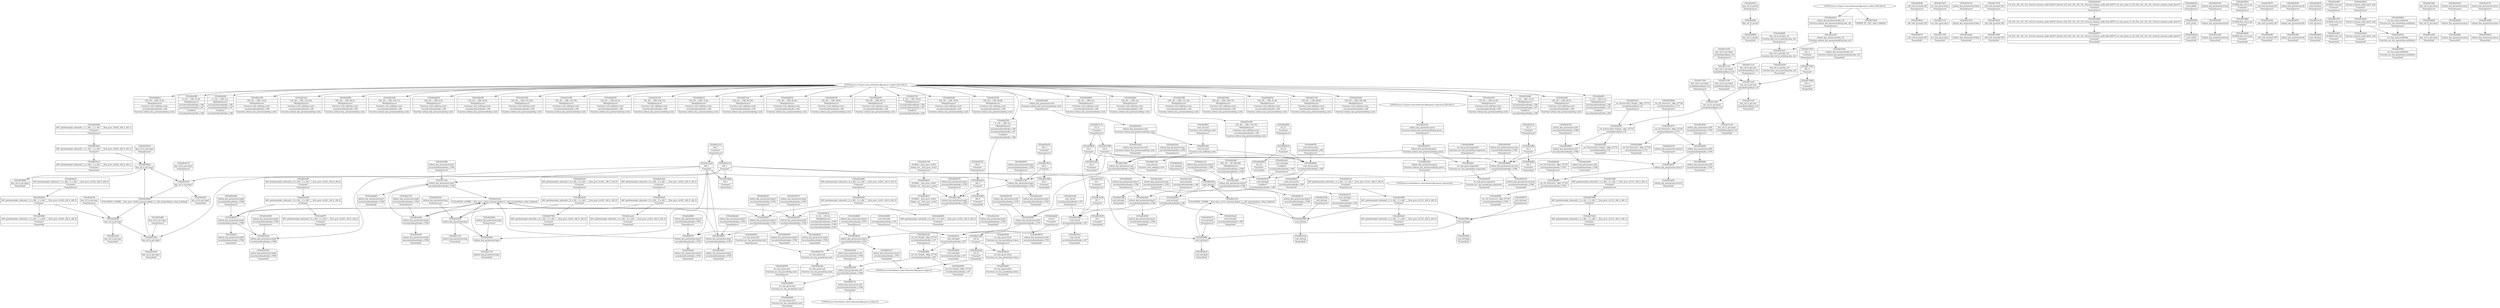 digraph {
	CE0x4b2f890 [shape=record,shape=Mrecord,label="{CE0x4b2f890|key_ref_to_ptr:bb|*SummSink*}"]
	CE0x4b54360 [shape=record,shape=Mrecord,label="{CE0x4b54360|i64*_getelementptr_inbounds_(_2_x_i64_,_2_x_i64_*___llvm_gcov_ctr422,_i64_0,_i64_1)|*Constant*|*SummSource*}"]
	CE0x4b292d0 [shape=record,shape=Mrecord,label="{CE0x4b292d0|i64*_getelementptr_inbounds_(_6_x_i64_,_6_x_i64_*___llvm_gcov_ctr421,_i64_0,_i64_3)|*Constant*}"]
	CE0x4b22ae0 [shape=record,shape=Mrecord,label="{CE0x4b22ae0|i32_0|*Constant*|*SummSink*}"]
	CE0x4b3fe70 [shape=record,shape=Mrecord,label="{CE0x4b3fe70|_call_void_mcount()_#3|*SummSink*}"]
	CE0x4b4d660 [shape=record,shape=Mrecord,label="{CE0x4b4d660|128:_i8*,_:_CRE_0,4_|*MultipleSource*|Function::cred_sid&Arg::cred::|security/selinux/hooks.c,196|Function::selinux_key_permission&Arg::cred::}"]
	CE0x4b39b80 [shape=record,shape=Mrecord,label="{CE0x4b39b80|_ret_i32_%retval.0,_!dbg_!27728|security/selinux/avc.c,775|*SummSource*}"]
	CE0x4b71450 [shape=record,shape=Mrecord,label="{CE0x4b71450|key_ref_to_ptr:tmp4|include/linux/key.h,116|*SummSource*}"]
	CE0x4b71c20 [shape=record,shape=Mrecord,label="{CE0x4b71c20|key_ref_to_ptr:and|include/linux/key.h,116}"]
	CE0x4b2d450 [shape=record,shape=Mrecord,label="{CE0x4b2d450|i64*_getelementptr_inbounds_(_6_x_i64_,_6_x_i64_*___llvm_gcov_ctr421,_i64_0,_i64_0)|*Constant*}"]
	CE0x4b25bb0 [shape=record,shape=Mrecord,label="{CE0x4b25bb0|i64_1|*Constant*|*SummSink*}"]
	CE0x4b27110 [shape=record,shape=Mrecord,label="{CE0x4b27110|avc_has_perm:entry}"]
	CE0x5efafe0 [shape=record,shape=Mrecord,label="{CE0x5efafe0|selinux_key_permission:tmp8|security/selinux/hooks.c,5786|*SummSink*}"]
	CE0x5829190 [shape=record,shape=Mrecord,label="{CE0x5829190|selinux_key_permission:security|security/selinux/hooks.c,5789|*SummSource*}"]
	CE0x4b534c0 [shape=record,shape=Mrecord,label="{CE0x4b534c0|i32_1|*Constant*|*SummSource*}"]
	CE0x4b5ffc0 [shape=record,shape=Mrecord,label="{CE0x4b5ffc0|cred_sid:cred|Function::cred_sid&Arg::cred::|*SummSource*}"]
	CE0x4b407a0 [shape=record,shape=Mrecord,label="{CE0x4b407a0|i64*_getelementptr_inbounds_(_2_x_i64_,_2_x_i64_*___llvm_gcov_ctr131,_i64_0,_i64_0)|*Constant*|*SummSource*}"]
	CE0x4b4eff0 [shape=record,shape=Mrecord,label="{CE0x4b4eff0|key_ref_to_ptr:bb}"]
	CE0x4b1b130 [shape=record,shape=Mrecord,label="{CE0x4b1b130|selinux_key_permission:if.then|*SummSource*}"]
	CE0x4b710d0 [shape=record,shape=Mrecord,label="{CE0x4b710d0|_call_void_mcount()_#3|*SummSink*}"]
	CE0x4b26760 [shape=record,shape=Mrecord,label="{CE0x4b26760|4:_i32,_:_CRE_4,8_|*MultipleSource*|security/selinux/hooks.c,196|security/selinux/hooks.c,197|*LoadInst*|security/selinux/hooks.c,196}"]
	"CONST[source:0(mediator),value:2(dynamic)][purpose:{object}]"
	CE0x4b2a0d0 [shape=record,shape=Mrecord,label="{CE0x4b2a0d0|selinux_key_permission:tmp10|security/selinux/hooks.c,5789}"]
	CE0x4b2b690 [shape=record,shape=Mrecord,label="{CE0x4b2b690|avc_has_perm:ssid|Function::avc_has_perm&Arg::ssid::|*SummSink*}"]
	CE0x4b26d60 [shape=record,shape=Mrecord,label="{CE0x4b26d60|selinux_key_permission:call3|security/selinux/hooks.c,5791|*SummSink*}"]
	CE0x4b25dc0 [shape=record,shape=Mrecord,label="{CE0x4b25dc0|selinux_key_permission:key_ref|Function::selinux_key_permission&Arg::key_ref::|*SummSource*}"]
	CE0x4b23bc0 [shape=record,shape=Mrecord,label="{CE0x4b23bc0|_ret_%struct.key*_%tmp5,_!dbg_!27715|include/linux/key.h,116|*SummSource*}"]
	CE0x4b33f20 [shape=record,shape=Mrecord,label="{CE0x4b33f20|_ret_%struct.key*_%tmp5,_!dbg_!27715|include/linux/key.h,116|*SummSink*}"]
	CE0x4b59340 [shape=record,shape=Mrecord,label="{CE0x4b59340|selinux_key_permission:tmp9|security/selinux/hooks.c,5786|*SummSink*}"]
	CE0x4b4dbb0 [shape=record,shape=Mrecord,label="{CE0x4b4dbb0|128:_i8*,_:_CRE_4,8_|*MultipleSource*|Function::cred_sid&Arg::cred::|security/selinux/hooks.c,196|Function::selinux_key_permission&Arg::cred::}"]
	CE0x4b2dbe0 [shape=record,shape=Mrecord,label="{CE0x4b2dbe0|selinux_key_permission:tmp4|security/selinux/hooks.c,5783|*SummSink*}"]
	CE0x4b39080 [shape=record,shape=Mrecord,label="{CE0x4b39080|avc_has_perm:requested|Function::avc_has_perm&Arg::requested::|*SummSource*}"]
	"CONST[source:0(mediator),value:0(static)][purpose:{operation}]"
	CE0x4b2e3b0 [shape=record,shape=Mrecord,label="{CE0x4b2e3b0|selinux_key_permission:tmp3|security/selinux/hooks.c,5783}"]
	CE0x4b26dd0 [shape=record,shape=Mrecord,label="{CE0x4b26dd0|i32_(i32,_i32,_i16,_i32,_%struct.common_audit_data*)*_bitcast_(i32_(i32,_i32,_i16,_i32,_%struct.common_audit_data.495*)*_avc_has_perm_to_i32_(i32,_i32,_i16,_i32,_%struct.common_audit_data*)*)|*Constant*}"]
	CE0x4b2fc60 [shape=record,shape=Mrecord,label="{CE0x4b2fc60|_ret_%struct.key*_%tmp5,_!dbg_!27715|include/linux/key.h,116}"]
	CE0x4b39dd0 [shape=record,shape=Mrecord,label="{CE0x4b39dd0|i64*_getelementptr_inbounds_(_6_x_i64_,_6_x_i64_*___llvm_gcov_ctr421,_i64_0,_i64_5)|*Constant*}"]
	CE0x4b20d10 [shape=record,shape=Mrecord,label="{CE0x4b20d10|GLOBAL:__llvm_gcov_ctr421|Global_var:__llvm_gcov_ctr421}"]
	CE0x4b54510 [shape=record,shape=Mrecord,label="{CE0x4b54510|i64*_getelementptr_inbounds_(_2_x_i64_,_2_x_i64_*___llvm_gcov_ctr422,_i64_0,_i64_1)|*Constant*|*SummSink*}"]
	CE0x4b2f920 [shape=record,shape=Mrecord,label="{CE0x4b2f920|i64*_getelementptr_inbounds_(_2_x_i64_,_2_x_i64_*___llvm_gcov_ctr422,_i64_0,_i64_0)|*Constant*}"]
	CE0x4b3a420 [shape=record,shape=Mrecord,label="{CE0x4b3a420|selinux_key_permission:retval.0|*SummSink*}"]
	CE0x4b4d2a0 [shape=record,shape=Mrecord,label="{CE0x4b4d2a0|cred_sid:bb|*SummSink*}"]
	CE0x4b24eb0 [shape=record,shape=Mrecord,label="{CE0x4b24eb0|i64*_getelementptr_inbounds_(_2_x_i64_,_2_x_i64_*___llvm_gcov_ctr131,_i64_0,_i64_0)|*Constant*|*SummSink*}"]
	CE0x4b21a60 [shape=record,shape=Mrecord,label="{CE0x4b21a60|selinux_key_permission:if.end|*SummSink*}"]
	CE0x4b519f0 [shape=record,shape=Mrecord,label="{CE0x4b519f0|128:_i8*,_:_CRE_112,120_|*MultipleSource*|Function::cred_sid&Arg::cred::|security/selinux/hooks.c,196|Function::selinux_key_permission&Arg::cred::}"]
	"CONST[source:0(mediator),value:2(dynamic)][purpose:{subject}]"
	CE0x4b526a0 [shape=record,shape=Mrecord,label="{CE0x4b526a0|128:_i8*,_:_CRE_168,176_|*MultipleSource*|Function::cred_sid&Arg::cred::|security/selinux/hooks.c,196|Function::selinux_key_permission&Arg::cred::}"]
	CE0x4b3a010 [shape=record,shape=Mrecord,label="{CE0x4b3a010|selinux_key_permission:retval.0}"]
	CE0x4b4f860 [shape=record,shape=Mrecord,label="{CE0x4b4f860|selinux_key_permission:tmp14|security/selinux/hooks.c,5792|*SummSource*}"]
	CE0x4b4fa20 [shape=record,shape=Mrecord,label="{CE0x4b4fa20|selinux_key_permission:tmp14|security/selinux/hooks.c,5792|*SummSink*}"]
	CE0x4b23810 [shape=record,shape=Mrecord,label="{CE0x4b23810|GLOBAL:key_ref_to_ptr|*Constant*|*SummSource*}"]
	CE0x4b1fd70 [shape=record,shape=Mrecord,label="{CE0x4b1fd70|_call_void_mcount()_#3|*SummSource*}"]
	CE0x4b53ae0 [shape=record,shape=Mrecord,label="{CE0x4b53ae0|cred_sid:tmp5|security/selinux/hooks.c,196|*SummSink*}"]
	CE0x4417fe0 [shape=record,shape=Mrecord,label="{CE0x4417fe0|selinux_key_permission:tmp7|security/selinux/hooks.c,5784}"]
	CE0x5efb050 [shape=record,shape=Mrecord,label="{CE0x5efb050|selinux_key_permission:tmp8|security/selinux/hooks.c,5786}"]
	CE0x4b25190 [shape=record,shape=Mrecord,label="{CE0x4b25190|cred_sid:tmp|*SummSource*}"]
	CE0x4b39770 [shape=record,shape=Mrecord,label="{CE0x4b39770|_ret_i32_%retval.0,_!dbg_!27728|security/selinux/avc.c,775}"]
	CE0x4b46050 [shape=record,shape=Mrecord,label="{CE0x4b46050|128:_i8*,_:_CRE_32,36_|*MultipleSource*|Function::cred_sid&Arg::cred::|security/selinux/hooks.c,196|Function::selinux_key_permission&Arg::cred::}"]
	CE0x4b55f30 [shape=record,shape=Mrecord,label="{CE0x4b55f30|selinux_key_permission:call3|security/selinux/hooks.c,5791|*SummSource*}"]
	CE0x4b21130 [shape=record,shape=Mrecord,label="{CE0x4b21130|i32_0|*Constant*|*SummSource*}"]
	CE0x44180f0 [shape=record,shape=Mrecord,label="{CE0x44180f0|selinux_key_permission:tmp7|security/selinux/hooks.c,5784|*SummSource*}"]
	CE0x4b503f0 [shape=record,shape=Mrecord,label="{CE0x4b503f0|cred_sid:bb}"]
	CE0x4b391f0 [shape=record,shape=Mrecord,label="{CE0x4b391f0|avc_has_perm:requested|Function::avc_has_perm&Arg::requested::|*SummSink*}"]
	CE0x4b36bf0 [shape=record,shape=Mrecord,label="{CE0x4b36bf0|selinux_key_permission:tmp12|security/selinux/hooks.c,5791|*SummSource*}"]
	CE0x4b724e0 [shape=record,shape=Mrecord,label="{CE0x4b724e0|VOIDTB_TE:_CE2:_elem_0:default:}"]
	CE0x4b217a0 [shape=record,shape=Mrecord,label="{CE0x4b217a0|selinux_key_permission:tmp1|*SummSink*}"]
	CE0x4b20240 [shape=record,shape=Mrecord,label="{CE0x4b20240|selinux_key_permission:bb|*SummSource*}"]
	CE0x4b27ed0 [shape=record,shape=Mrecord,label="{CE0x4b27ed0|i16_43|*Constant*}"]
	CE0x4b531d0 [shape=record,shape=Mrecord,label="{CE0x4b531d0|cred_sid:sid|security/selinux/hooks.c,197|*SummSource*}"]
	CE0x4b24b90 [shape=record,shape=Mrecord,label="{CE0x4b24b90|COLLAPSED:_GCMRE___llvm_gcov_ctr422_internal_global_2_x_i64_zeroinitializer:_elem_0:default:}"]
	CE0x4b22140 [shape=record,shape=Mrecord,label="{CE0x4b22140|selinux_key_permission:if.end|*SummSource*}"]
	CE0x4b33970 [shape=record,shape=Mrecord,label="{CE0x4b33970|selinux_key_permission:tmp4|security/selinux/hooks.c,5783|*SummSource*}"]
	CE0x4b38c90 [shape=record,shape=Mrecord,label="{CE0x4b38c90|avc_has_perm:tclass|Function::avc_has_perm&Arg::tclass::|*SummSource*}"]
	CE0x4b471d0 [shape=record,shape=Mrecord,label="{CE0x4b471d0|128:_i8*,_:_CRE_88,89_|*MultipleSource*|Function::cred_sid&Arg::cred::|security/selinux/hooks.c,196|Function::selinux_key_permission&Arg::cred::}"]
	CE0x4b53d90 [shape=record,shape=Mrecord,label="{CE0x4b53d90|key_ref_to_ptr:tmp1|*SummSource*}"]
	CE0x4b2fdd0 [shape=record,shape=Mrecord,label="{CE0x4b2fdd0|key_ref_to_ptr:key_ref|Function::key_ref_to_ptr&Arg::key_ref::|*SummSource*}"]
	CE0x4b5dbe0 [shape=record,shape=Mrecord,label="{CE0x4b5dbe0|cred_sid:entry|*SummSink*}"]
	CE0x4b5a570 [shape=record,shape=Mrecord,label="{CE0x4b5a570|GLOBAL:cred_sid|*Constant*}"]
	CE0x4b22c40 [shape=record,shape=Mrecord,label="{CE0x4b22c40|COLLAPSED:_GCMRE___llvm_gcov_ctr421_internal_global_6_x_i64_zeroinitializer:_elem_0:default:}"]
	CE0x4b22e50 [shape=record,shape=Mrecord,label="{CE0x4b22e50|i64_2|*Constant*|*SummSource*}"]
	CE0x4b39bf0 [shape=record,shape=Mrecord,label="{CE0x4b39bf0|_ret_i32_%retval.0,_!dbg_!27728|security/selinux/avc.c,775|*SummSink*}"]
	CE0x4b3f600 [shape=record,shape=Mrecord,label="{CE0x4b3f600|cred_sid:tmp2}"]
	CE0x4b524d0 [shape=record,shape=Mrecord,label="{CE0x4b524d0|128:_i8*,_:_CRE_160,168_|*MultipleSource*|Function::cred_sid&Arg::cred::|security/selinux/hooks.c,196|Function::selinux_key_permission&Arg::cred::}"]
	CE0x4b22350 [shape=record,shape=Mrecord,label="{CE0x4b22350|_call_void_mcount()_#3}"]
	CE0x4b52a40 [shape=record,shape=Mrecord,label="{CE0x4b52a40|cred_sid:tmp4|*LoadInst*|security/selinux/hooks.c,196|*SummSource*}"]
	CE0x4b22da0 [shape=record,shape=Mrecord,label="{CE0x4b22da0|selinux_key_permission:perm|Function::selinux_key_permission&Arg::perm::|*SummSink*}"]
	CE0x4b54c90 [shape=record,shape=Mrecord,label="{CE0x4b54c90|key_ref_to_ptr:tmp3}"]
	CE0x4b4d140 [shape=record,shape=Mrecord,label="{CE0x4b4d140|cred_sid:bb|*SummSource*}"]
	CE0x4b23ac0 [shape=record,shape=Mrecord,label="{CE0x4b23ac0|key_ref_to_ptr:key_ref|Function::key_ref_to_ptr&Arg::key_ref::}"]
	CE0x4b3dfb0 [shape=record,shape=Mrecord,label="{CE0x4b3dfb0|i64*_getelementptr_inbounds_(_2_x_i64_,_2_x_i64_*___llvm_gcov_ctr422,_i64_0,_i64_0)|*Constant*|*SummSink*}"]
	"CONST[source:1(input),value:2(dynamic)][purpose:{object}][SrcIdx:0]"
	CE0x4b395f0 [shape=record,shape=Mrecord,label="{CE0x4b395f0|avc_has_perm:auditdata|Function::avc_has_perm&Arg::auditdata::|*SummSink*}"]
	CE0x4b540a0 [shape=record,shape=Mrecord,label="{CE0x4b540a0|i64*_getelementptr_inbounds_(_2_x_i64_,_2_x_i64_*___llvm_gcov_ctr422,_i64_0,_i64_1)|*Constant*}"]
	CE0x4b2a1a0 [shape=record,shape=Mrecord,label="{CE0x4b2a1a0|selinux_key_permission:tmp10|security/selinux/hooks.c,5789|*SummSource*}"]
	CE0x4b2cfd0 [shape=record,shape=Mrecord,label="{CE0x4b2cfd0|200:_i8*,_:_CR_200,208_|*MultipleSource*|security/selinux/hooks.c,5788|security/selinux/hooks.c,5789}"]
	CE0x4b4d5f0 [shape=record,shape=Mrecord,label="{CE0x4b4d5f0|i32_22|*Constant*|*SummSource*}"]
	CE0x4b36870 [shape=record,shape=Mrecord,label="{CE0x4b36870|selinux_key_permission:sid2|security/selinux/hooks.c,5791|*SummSink*}"]
	CE0x4b21250 [shape=record,shape=Mrecord,label="{CE0x4b21250|selinux_key_permission:if.then}"]
	CE0x4b2cc60 [shape=record,shape=Mrecord,label="{CE0x4b2cc60|selinux_key_permission:key_ref|Function::selinux_key_permission&Arg::key_ref::}"]
	CE0x4b4f7f0 [shape=record,shape=Mrecord,label="{CE0x4b4f7f0|selinux_key_permission:tmp14|security/selinux/hooks.c,5792}"]
	CE0x4b2cab0 [shape=record,shape=Mrecord,label="{CE0x4b2cab0|key_ref_to_ptr:entry|*SummSource*}"]
	CE0x4b4ff30 [shape=record,shape=Mrecord,label="{CE0x4b4ff30|_ret_i32_%retval.0,_!dbg_!27729|security/selinux/hooks.c,5792|*SummSink*}"]
	CE0x4b203a0 [shape=record,shape=Mrecord,label="{CE0x4b203a0|selinux_key_permission:cmp|security/selinux/hooks.c,5783|*SummSource*}"]
	CE0x4b3bbf0 [shape=record,shape=Mrecord,label="{CE0x4b3bbf0|selinux_key_permission:entry}"]
	CE0x4b2f460 [shape=record,shape=Mrecord,label="{CE0x4b2f460|cred_sid:tmp6|security/selinux/hooks.c,197|*SummSource*}"]
	CE0x4b36d90 [shape=record,shape=Mrecord,label="{CE0x4b36d90|selinux_key_permission:call3|security/selinux/hooks.c,5791}"]
	CE0x4b3de10 [shape=record,shape=Mrecord,label="{CE0x4b3de10|i64*_getelementptr_inbounds_(_2_x_i64_,_2_x_i64_*___llvm_gcov_ctr422,_i64_0,_i64_0)|*Constant*|*SummSource*}"]
	CE0x4b711e0 [shape=record,shape=Mrecord,label="{CE0x4b711e0|key_ref_to_ptr:tmp4|include/linux/key.h,116}"]
	CE0x4b4ed30 [shape=record,shape=Mrecord,label="{CE0x4b4ed30|cred_sid:tmp1}"]
	CE0x4b4e4f0 [shape=record,shape=Mrecord,label="{CE0x4b4e4f0|128:_i8*,_:_CRE_24,28_|*MultipleSource*|Function::cred_sid&Arg::cred::|security/selinux/hooks.c,196|Function::selinux_key_permission&Arg::cred::}"]
	CE0x4b57090 [shape=record,shape=Mrecord,label="{CE0x4b57090|i64*_getelementptr_inbounds_(_6_x_i64_,_6_x_i64_*___llvm_gcov_ctr421,_i64_0,_i64_0)|*Constant*|*SummSink*}"]
	CE0x4b3d480 [shape=record,shape=Mrecord,label="{CE0x4b3d480|4:_i32,_:_CRE_12,16_|*MultipleSource*|security/selinux/hooks.c,196|security/selinux/hooks.c,197|*LoadInst*|security/selinux/hooks.c,196}"]
	CE0x4b2b750 [shape=record,shape=Mrecord,label="{CE0x4b2b750|avc_has_perm:tsid|Function::avc_has_perm&Arg::tsid::}"]
	CE0x4b51d90 [shape=record,shape=Mrecord,label="{CE0x4b51d90|128:_i8*,_:_CRE_128,136_|*MultipleSource*|Function::cred_sid&Arg::cred::|security/selinux/hooks.c,196|Function::selinux_key_permission&Arg::cred::}"]
	CE0x4b45ef0 [shape=record,shape=Mrecord,label="{CE0x4b45ef0|128:_i8*,_:_CRE_28,32_|*MultipleSource*|Function::cred_sid&Arg::cred::|security/selinux/hooks.c,196|Function::selinux_key_permission&Arg::cred::}"]
	CE0x4b2bcb0 [shape=record,shape=Mrecord,label="{CE0x4b2bcb0|i16_43|*Constant*|*SummSink*}"]
	CE0x4b21080 [shape=record,shape=Mrecord,label="{CE0x4b21080|i32_0|*Constant*}"]
	CE0x4b26b60 [shape=record,shape=Mrecord,label="{CE0x4b26b60|selinux_key_permission:tmp5|security/selinux/hooks.c,5783}"]
	CE0x4b1fed0 [shape=record,shape=Mrecord,label="{CE0x4b1fed0|selinux_key_permission:cmp|security/selinux/hooks.c,5783|*SummSink*}"]
	CE0x4b4fe00 [shape=record,shape=Mrecord,label="{CE0x4b4fe00|_ret_i32_%retval.0,_!dbg_!27729|security/selinux/hooks.c,5792|*SummSource*}"]
	CE0x4b3fae0 [shape=record,shape=Mrecord,label="{CE0x4b3fae0|cred_sid:tmp3|*SummSink*}"]
	CE0x4b33850 [shape=record,shape=Mrecord,label="{CE0x4b33850|selinux_key_permission:tmp9|security/selinux/hooks.c,5786|*SummSource*}"]
	CE0x4b3f8f0 [shape=record,shape=Mrecord,label="{CE0x4b3f8f0|cred_sid:tmp3}"]
	CE0x4b4ef00 [shape=record,shape=Mrecord,label="{CE0x4b4ef00|4:_i32,_:_CRE_8,12_|*MultipleSource*|security/selinux/hooks.c,196|security/selinux/hooks.c,197|*LoadInst*|security/selinux/hooks.c,196}"]
	CE0x5828fb0 [shape=record,shape=Mrecord,label="{CE0x5828fb0|i32_5|*Constant*|*SummSink*}"]
	CE0x4b468c0 [shape=record,shape=Mrecord,label="{CE0x4b468c0|128:_i8*,_:_CRE_52,56_|*MultipleSource*|Function::cred_sid&Arg::cred::|security/selinux/hooks.c,196|Function::selinux_key_permission&Arg::cred::}"]
	CE0x4b29870 [shape=record,shape=Mrecord,label="{CE0x4b29870|selinux_key_permission:tmp2|security/selinux/hooks.c,5783|*SummSource*}"]
	CE0x4b27530 [shape=record,shape=Mrecord,label="{CE0x4b27530|avc_has_perm:entry|*SummSink*}"]
	CE0x4b3c810 [shape=record,shape=Mrecord,label="{CE0x4b3c810|selinux_key_permission:tmp5|security/selinux/hooks.c,5783|*SummSink*}"]
	CE0x4b2ef80 [shape=record,shape=Mrecord,label="{CE0x4b2ef80|4:_i32,_:_CRE_16,20_|*MultipleSource*|security/selinux/hooks.c,196|security/selinux/hooks.c,197|*LoadInst*|security/selinux/hooks.c,196}"]
	CE0x4b25a50 [shape=record,shape=Mrecord,label="{CE0x4b25a50|selinux_key_permission:entry|*SummSource*}"]
	CE0x4b557a0 [shape=record,shape=Mrecord,label="{CE0x4b557a0|cred_sid:tmp|*SummSink*}"]
	CE0x4b256e0 [shape=record,shape=Mrecord,label="{CE0x4b256e0|selinux_key_permission:cred|Function::selinux_key_permission&Arg::cred::}"]
	CE0x4b5c990 [shape=record,shape=Mrecord,label="{CE0x4b5c990|GLOBAL:cred_sid|*Constant*|*SummSource*}"]
	CE0x4b266f0 [shape=record,shape=Mrecord,label="{CE0x4b266f0|4:_i32,_:_CRE_0,4_|*MultipleSource*|security/selinux/hooks.c,196|security/selinux/hooks.c,197|*LoadInst*|security/selinux/hooks.c,196}"]
	CE0x4b61160 [shape=record,shape=Mrecord,label="{CE0x4b61160|cred_sid:cred|Function::cred_sid&Arg::cred::|*SummSink*}"]
	CE0x4b38c20 [shape=record,shape=Mrecord,label="{CE0x4b38c20|avc_has_perm:tclass|Function::avc_has_perm&Arg::tclass::}"]
	CE0x4b54e70 [shape=record,shape=Mrecord,label="{CE0x4b54e70|key_ref_to_ptr:tmp3|*SummSource*}"]
	CE0x4b274c0 [shape=record,shape=Mrecord,label="{CE0x4b274c0|avc_has_perm:entry|*SummSource*}"]
	CE0x4b22b90 [shape=record,shape=Mrecord,label="{CE0x4b22b90|selinux_key_permission:tmp1|*SummSource*}"]
	CE0x4b71a20 [shape=record,shape=Mrecord,label="{CE0x4b71a20|key_ref_to_ptr:and|include/linux/key.h,116|*SummSink*}"]
	CE0x4b33ff0 [shape=record,shape=Mrecord,label="{CE0x4b33ff0|i32_5|*Constant*}"]
	CE0x4b3fa70 [shape=record,shape=Mrecord,label="{CE0x4b3fa70|cred_sid:tmp3|*SummSource*}"]
	CE0x4b2ba80 [shape=record,shape=Mrecord,label="{CE0x4b2ba80|avc_has_perm:tsid|Function::avc_has_perm&Arg::tsid::|*SummSink*}"]
	CE0x4b71fb0 [shape=record,shape=Mrecord,label="{CE0x4b71fb0|key_ref_to_ptr:tmp5|include/linux/key.h,116|*SummSource*}"]
	CE0x4b55cc0 [shape=record,shape=Mrecord,label="{CE0x4b55cc0|selinux_key_permission:tmp12|security/selinux/hooks.c,5791|*SummSink*}"]
	CE0x4b1ea20 [shape=record,shape=Mrecord,label="{CE0x4b1ea20|i64_1|*Constant*}"]
	CE0x4b5ed40 [shape=record,shape=Mrecord,label="{CE0x4b5ed40|selinux_key_permission:cred|Function::selinux_key_permission&Arg::cred::|*SummSource*}"]
	CE0x4b394a0 [shape=record,shape=Mrecord,label="{CE0x4b394a0|%struct.common_audit_data*_null|*Constant*|*SummSink*}"]
	CE0x4b26e40 [shape=record,shape=Mrecord,label="{CE0x4b26e40|i32_(i32,_i32,_i16,_i32,_%struct.common_audit_data*)*_bitcast_(i32_(i32,_i32,_i16,_i32,_%struct.common_audit_data.495*)*_avc_has_perm_to_i32_(i32,_i32,_i16,_i32,_%struct.common_audit_data*)*)|*Constant*|*SummSource*}"]
	CE0x4b71810 [shape=record,shape=Mrecord,label="{CE0x4b71810|i64_-2|*Constant*|*SummSource*}"]
	CE0x4b231c0 [shape=record,shape=Mrecord,label="{CE0x4b231c0|i64_1|*Constant*|*SummSource*}"]
	CE0x4b4e190 [shape=record,shape=Mrecord,label="{CE0x4b4e190|128:_i8*,_:_CRE_16,20_|*MultipleSource*|Function::cred_sid&Arg::cred::|security/selinux/hooks.c,196|Function::selinux_key_permission&Arg::cred::}"]
	CE0x4b5a5e0 [shape=record,shape=Mrecord,label="{CE0x4b5a5e0|selinux_key_permission:call|security/selinux/hooks.c,5786|*SummSource*}"]
	CE0x4b38b20 [shape=record,shape=Mrecord,label="{CE0x4b38b20|%struct.common_audit_data*_null|*Constant*}"]
	CE0x4b1fc70 [shape=record,shape=Mrecord,label="{CE0x4b1fc70|selinux_key_permission:return|*SummSource*}"]
	CE0x4b2f720 [shape=record,shape=Mrecord,label="{CE0x4b2f720|key_ref_to_ptr:bb|*SummSource*}"]
	CE0x4b20870 [shape=record,shape=Mrecord,label="{CE0x4b20870|selinux_key_permission:bb}"]
	CE0x4b3a690 [shape=record,shape=Mrecord,label="{CE0x4b3a690|i64*_getelementptr_inbounds_(_6_x_i64_,_6_x_i64_*___llvm_gcov_ctr421,_i64_0,_i64_5)|*Constant*|*SummSource*}"]
	CE0x5829080 [shape=record,shape=Mrecord,label="{CE0x5829080|selinux_key_permission:security|security/selinux/hooks.c,5789}"]
	CE0x4b714f0 [shape=record,shape=Mrecord,label="{CE0x4b714f0|key_ref_to_ptr:tmp4|include/linux/key.h,116|*SummSink*}"]
	CE0x4b4f320 [shape=record,shape=Mrecord,label="{CE0x4b4f320|selinux_key_permission:tmp13|security/selinux/hooks.c,5792|*SummSource*}"]
	CE0x4b2a750 [shape=record,shape=Mrecord,label="{CE0x4b2a750|selinux_key_permission:tmp6|security/selinux/hooks.c,5784|*SummSource*}"]
	CE0x4b1b520 [shape=record,shape=Mrecord,label="{CE0x4b1b520|selinux_key_permission:tmp}"]
	CE0x4b2b430 [shape=record,shape=Mrecord,label="{CE0x4b2b430|i64*_getelementptr_inbounds_(_6_x_i64_,_6_x_i64_*___llvm_gcov_ctr421,_i64_0,_i64_0)|*Constant*|*SummSource*}"]
	CE0x4b52c10 [shape=record,shape=Mrecord,label="{CE0x4b52c10|cred_sid:tmp4|*LoadInst*|security/selinux/hooks.c,196|*SummSink*}"]
	CE0x4b2b370 [shape=record,shape=Mrecord,label="{CE0x4b2b370|selinux_key_permission:tmp3|security/selinux/hooks.c,5783|*SummSource*}"]
	CE0x4b29720 [shape=record,shape=Mrecord,label="{CE0x4b29720|selinux_key_permission:call1|security/selinux/hooks.c,5788|*SummSource*}"]
	"CONST[source:1(input),value:2(dynamic)][purpose:{operation}][SrcIdx:1]"
	CE0x4b3aef0 [shape=record,shape=Mrecord,label="{CE0x4b3aef0|selinux_key_permission:tmp6|security/selinux/hooks.c,5784|*SummSink*}"]
	CE0x4b1b080 [shape=record,shape=Mrecord,label="{CE0x4b1b080|selinux_key_permission:return}"]
	CE0x4b51bc0 [shape=record,shape=Mrecord,label="{CE0x4b51bc0|128:_i8*,_:_CRE_120,128_|*MultipleSource*|Function::cred_sid&Arg::cred::|security/selinux/hooks.c,196|Function::selinux_key_permission&Arg::cred::}"]
	CE0x4b54910 [shape=record,shape=Mrecord,label="{CE0x4b54910|key_ref_to_ptr:tmp2|*SummSource*}"]
	CE0x4b360b0 [shape=record,shape=Mrecord,label="{CE0x4b360b0|avc_has_perm:ssid|Function::avc_has_perm&Arg::ssid::}"]
	CE0x4b296b0 [shape=record,shape=Mrecord,label="{CE0x4b296b0|selinux_key_permission:call1|security/selinux/hooks.c,5788}"]
	CE0x4b5ca70 [shape=record,shape=Mrecord,label="{CE0x4b5ca70|cred_sid:entry}"]
	CE0x4b4f390 [shape=record,shape=Mrecord,label="{CE0x4b4f390|selinux_key_permission:tmp13|security/selinux/hooks.c,5792|*SummSink*}"]
	CE0x4b2e610 [shape=record,shape=Mrecord,label="{CE0x4b2e610|i64_0|*Constant*}"]
	CE0x4b3f120 [shape=record,shape=Mrecord,label="{CE0x4b3f120|i32_5|*Constant*|*SummSource*}"]
	CE0x4b22820 [shape=record,shape=Mrecord,label="{CE0x4b22820|selinux_key_permission:if.end}"]
	CE0x4b4d050 [shape=record,shape=Mrecord,label="{CE0x4b4d050|i64*_getelementptr_inbounds_(_6_x_i64_,_6_x_i64_*___llvm_gcov_ctr421,_i64_0,_i64_5)|*Constant*|*SummSink*}"]
	CE0x4b1e120 [shape=record,shape=Mrecord,label="{CE0x4b1e120|selinux_key_permission:tmp|*SummSink*}"]
	CE0x4b25790 [shape=record,shape=Mrecord,label="{CE0x4b25790|selinux_key_permission:tmp2|security/selinux/hooks.c,5783}"]
	CE0x4b1b320 [shape=record,shape=Mrecord,label="{CE0x4b1b320|selinux_key_permission:tmp3|security/selinux/hooks.c,5783|*SummSink*}"]
	CE0x4b25e90 [shape=record,shape=Mrecord,label="{CE0x4b25e90|selinux_key_permission:key_ref|Function::selinux_key_permission&Arg::key_ref::|*SummSink*}"]
	CE0x4b5a500 [shape=record,shape=Mrecord,label="{CE0x4b5a500|selinux_key_permission:call|security/selinux/hooks.c,5786}"]
	CE0x4b4de60 [shape=record,shape=Mrecord,label="{CE0x4b4de60|cred_sid:tmp5|security/selinux/hooks.c,196}"]
	CE0x4b466f0 [shape=record,shape=Mrecord,label="{CE0x4b466f0|128:_i8*,_:_CRE_48,52_|*MultipleSource*|Function::cred_sid&Arg::cred::|security/selinux/hooks.c,196|Function::selinux_key_permission&Arg::cred::}"]
	CE0x4b4d480 [shape=record,shape=Mrecord,label="{CE0x4b4d480|i32_22|*Constant*|*SummSink*}"]
	CE0x4b4fd90 [shape=record,shape=Mrecord,label="{CE0x4b4fd90|_ret_i32_%retval.0,_!dbg_!27729|security/selinux/hooks.c,5792}"]
	CE0x4b202f0 [shape=record,shape=Mrecord,label="{CE0x4b202f0|_call_void_mcount()_#3|*SummSink*}"]
	CE0x4b53c00 [shape=record,shape=Mrecord,label="{CE0x4b53c00|i32_1|*Constant*}"]
	CE0x4b51820 [shape=record,shape=Mrecord,label="{CE0x4b51820|128:_i8*,_:_CRE_104,112_|*MultipleSource*|Function::cred_sid&Arg::cred::|security/selinux/hooks.c,196|Function::selinux_key_permission&Arg::cred::}"]
	CE0x4b4dd30 [shape=record,shape=Mrecord,label="{CE0x4b4dd30|128:_i8*,_:_CRE_8,16_|*MultipleSource*|Function::cred_sid&Arg::cred::|security/selinux/hooks.c,196|Function::selinux_key_permission&Arg::cred::}"]
	CE0x4b4e3f0 [shape=record,shape=Mrecord,label="{CE0x4b4e3f0|128:_i8*,_:_CRE_20,24_|*MultipleSource*|Function::cred_sid&Arg::cred::|security/selinux/hooks.c,196|Function::selinux_key_permission&Arg::cred::}"]
	CE0x4b2b590 [shape=record,shape=Mrecord,label="{CE0x4b2b590|avc_has_perm:ssid|Function::avc_has_perm&Arg::ssid::|*SummSource*}"]
	CE0x4b2b300 [shape=record,shape=Mrecord,label="{CE0x4b2b300|selinux_key_permission:tmp4|security/selinux/hooks.c,5783}"]
	CE0x4b52300 [shape=record,shape=Mrecord,label="{CE0x4b52300|128:_i8*,_:_CRE_152,160_|*MultipleSource*|Function::cred_sid&Arg::cred::|security/selinux/hooks.c,196|Function::selinux_key_permission&Arg::cred::}"]
	CE0x4b1b730 [shape=record,shape=Mrecord,label="{CE0x4b1b730|GLOBAL:__llvm_gcov_ctr421|Global_var:__llvm_gcov_ctr421|*SummSource*}"]
	CE0x4b71990 [shape=record,shape=Mrecord,label="{CE0x4b71990|i64_-2|*Constant*|*SummSink*}"]
	CE0x4b22f00 [shape=record,shape=Mrecord,label="{CE0x4b22f00|selinux_key_permission:bb|*SummSink*}"]
	CE0x4b42600 [shape=record,shape=Mrecord,label="{CE0x4b42600|GLOBAL:key_ref_to_ptr|*Constant*|*SummSink*}"]
	CE0x4b72130 [shape=record,shape=Mrecord,label="{CE0x4b72130|key_ref_to_ptr:tmp5|include/linux/key.h,116|*SummSink*}"]
	CE0x4b5edb0 [shape=record,shape=Mrecord,label="{CE0x4b5edb0|cred_sid:cred|Function::cred_sid&Arg::cred::}"]
	CE0x4b250b0 [shape=record,shape=Mrecord,label="{CE0x4b250b0|cred_sid:tmp}"]
	CE0x4b4f2b0 [shape=record,shape=Mrecord,label="{CE0x4b4f2b0|selinux_key_permission:tmp13|security/selinux/hooks.c,5792}"]
	CE0x4b36720 [shape=record,shape=Mrecord,label="{CE0x4b36720|selinux_key_permission:sid2|security/selinux/hooks.c,5791|*SummSource*}"]
	CE0x4b51f60 [shape=record,shape=Mrecord,label="{CE0x4b51f60|128:_i8*,_:_CRE_136,144_|*MultipleSource*|Function::cred_sid&Arg::cred::|security/selinux/hooks.c,196|Function::selinux_key_permission&Arg::cred::}"]
	CE0x4b4d6d0 [shape=record,shape=Mrecord,label="{CE0x4b4d6d0|cred_sid:security|security/selinux/hooks.c,196}"]
	CE0x4b46350 [shape=record,shape=Mrecord,label="{CE0x4b46350|128:_i8*,_:_CRE_40,44_|*MultipleSource*|Function::cred_sid&Arg::cred::|security/selinux/hooks.c,196|Function::selinux_key_permission&Arg::cred::}"]
	CE0x4b4eda0 [shape=record,shape=Mrecord,label="{CE0x4b4eda0|cred_sid:tmp1|*SummSource*}"]
	CE0x5829120 [shape=record,shape=Mrecord,label="{CE0x5829120|selinux_key_permission:security|security/selinux/hooks.c,5789|*SummSink*}"]
	CE0x4b1aee0 [shape=record,shape=Mrecord,label="{CE0x4b1aee0|i64*_getelementptr_inbounds_(_6_x_i64_,_6_x_i64_*___llvm_gcov_ctr421,_i64_0,_i64_3)|*Constant*|*SummSink*}"]
	CE0x4b3f670 [shape=record,shape=Mrecord,label="{CE0x4b3f670|cred_sid:tmp2|*SummSource*}"]
	CE0x4b52130 [shape=record,shape=Mrecord,label="{CE0x4b52130|128:_i8*,_:_CRE_144,152_|*MultipleSource*|Function::cred_sid&Arg::cred::|security/selinux/hooks.c,196|Function::selinux_key_permission&Arg::cred::}"]
	CE0x4b54980 [shape=record,shape=Mrecord,label="{CE0x4b54980|key_ref_to_ptr:tmp2|*SummSink*}"]
	CE0x4b1bf80 [shape=record,shape=Mrecord,label="{CE0x4b1bf80|i64_0|*Constant*|*SummSink*}"]
	CE0x4b3fba0 [shape=record,shape=Mrecord,label="{CE0x4b3fba0|_call_void_mcount()_#3}"]
	CE0x4b40910 [shape=record,shape=Mrecord,label="{CE0x4b40910|selinux_key_permission:return|*SummSink*}"]
	CE0x4b2f2c0 [shape=record,shape=Mrecord,label="{CE0x4b2f2c0|cred_sid:tmp6|security/selinux/hooks.c,197}"]
	CE0x4b236d0 [shape=record,shape=Mrecord,label="{CE0x4b236d0|selinux_key_permission:call1|security/selinux/hooks.c,5788|*SummSink*}"]
	CE0x4b2c660 [shape=record,shape=Mrecord,label="{CE0x4b2c660|selinux_key_permission:tmp11|security/selinux/hooks.c,5789}"]
	CE0x4b1bed0 [shape=record,shape=Mrecord,label="{CE0x4b1bed0|selinux_key_permission:if.then|*SummSink*}"]
	CE0x4b5db70 [shape=record,shape=Mrecord,label="{CE0x4b5db70|cred_sid:entry|*SummSource*}"]
	CE0x4b46e30 [shape=record,shape=Mrecord,label="{CE0x4b46e30|128:_i8*,_:_CRE_72,80_|*MultipleSource*|Function::cred_sid&Arg::cred::|security/selinux/hooks.c,196|Function::selinux_key_permission&Arg::cred::}"]
	CE0x4b4ecc0 [shape=record,shape=Mrecord,label="{CE0x4b4ecc0|i64_1|*Constant*}"]
	CE0x4b26f70 [shape=record,shape=Mrecord,label="{CE0x4b26f70|i32_(i32,_i32,_i16,_i32,_%struct.common_audit_data*)*_bitcast_(i32_(i32,_i32,_i16,_i32,_%struct.common_audit_data.495*)*_avc_has_perm_to_i32_(i32,_i32,_i16,_i32,_%struct.common_audit_data*)*)|*Constant*|*SummSink*}"]
	CE0x4b3ae80 [shape=record,shape=Mrecord,label="{CE0x4b3ae80|selinux_key_permission:tmp6|security/selinux/hooks.c,5784}"]
	CE0x4b47ad0 [shape=record,shape=Mrecord,label="{CE0x4b47ad0|cred_sid:tmp1|*SummSink*}"]
	CE0x4b29580 [shape=record,shape=Mrecord,label="{CE0x4b29580|_ret_i32_%tmp6,_!dbg_!27716|security/selinux/hooks.c,197|*SummSink*}"]
	CE0x4b2f600 [shape=record,shape=Mrecord,label="{CE0x4b2f600|cred_sid:tmp6|security/selinux/hooks.c,197|*SummSink*}"]
	CE0x4b473a0 [shape=record,shape=Mrecord,label="{CE0x4b473a0|128:_i8*,_:_CRE_96,104_|*MultipleSource*|Function::cred_sid&Arg::cred::|security/selinux/hooks.c,196|Function::selinux_key_permission&Arg::cred::}"]
	CE0x4b71f40 [shape=record,shape=Mrecord,label="{CE0x4b71f40|key_ref_to_ptr:tmp5|include/linux/key.h,116}"]
	CE0x4b365f0 [shape=record,shape=Mrecord,label="{CE0x4b365f0|selinux_key_permission:sid2|security/selinux/hooks.c,5791}"]
	CE0x4b36ac0 [shape=record,shape=Mrecord,label="{CE0x4b36ac0|0:_i32,_:_CR_0,4_|*MultipleSource*|security/selinux/hooks.c,5789|security/selinux/hooks.c,5789|security/selinux/hooks.c,5791}"]
	CE0x4b36b30 [shape=record,shape=Mrecord,label="{CE0x4b36b30|selinux_key_permission:tmp12|security/selinux/hooks.c,5791}"]
	CE0x4b5ee20 [shape=record,shape=Mrecord,label="{CE0x4b5ee20|selinux_key_permission:cred|Function::selinux_key_permission&Arg::cred::|*SummSink*}"]
	CE0x4b3e5f0 [shape=record,shape=Mrecord,label="{CE0x4b3e5f0|i64*_getelementptr_inbounds_(_6_x_i64_,_6_x_i64_*___llvm_gcov_ctr421,_i64_0,_i64_4)|*Constant*|*SummSource*}"]
	CE0x4b2ea00 [shape=record,shape=Mrecord,label="{CE0x4b2ea00|selinux_key_permission:tmp2|security/selinux/hooks.c,5783|*SummSink*}"]
	CE0x4b3fe00 [shape=record,shape=Mrecord,label="{CE0x4b3fe00|_call_void_mcount()_#3|*SummSource*}"]
	CE0x4b2db10 [shape=record,shape=Mrecord,label="{CE0x4b2db10|GLOBAL:__llvm_gcov_ctr421|Global_var:__llvm_gcov_ctr421|*SummSink*}"]
	CE0x4b39910 [shape=record,shape=Mrecord,label="{CE0x4b39910|avc_has_perm:auditdata|Function::avc_has_perm&Arg::auditdata::}"]
	CE0x6a9a960 [shape=record,shape=Mrecord,label="{CE0x6a9a960|selinux_key_permission:tmp7|security/selinux/hooks.c,5784|*SummSink*}"]
	CE0x4b24e40 [shape=record,shape=Mrecord,label="{CE0x4b24e40|key_ref_to_ptr:tmp|*SummSink*}"]
	CE0x4b2cbd0 [shape=record,shape=Mrecord,label="{CE0x4b2cbd0|key_ref_to_ptr:entry|*SummSink*}"]
	CE0x4b53d20 [shape=record,shape=Mrecord,label="{CE0x4b53d20|key_ref_to_ptr:tmp1}"]
	CE0x4b71600 [shape=record,shape=Mrecord,label="{CE0x4b71600|i64_-2|*Constant*}"]
	CE0x4b2b950 [shape=record,shape=Mrecord,label="{CE0x4b2b950|avc_has_perm:tsid|Function::avc_has_perm&Arg::tsid::|*SummSource*}"]
	CE0x4b36360 [shape=record,shape=Mrecord,label="{CE0x4b36360|selinux_key_permission:tmp11|security/selinux/hooks.c,5789|*SummSink*}"]
	CE0x4b47890 [shape=record,shape=Mrecord,label="{CE0x4b47890|i64*_getelementptr_inbounds_(_2_x_i64_,_2_x_i64_*___llvm_gcov_ctr131,_i64_0,_i64_1)|*Constant*}"]
	CE0x4b20030 [shape=record,shape=Mrecord,label="{CE0x4b20030|selinux_key_permission:tmp|*SummSource*}"]
	CE0x4b46520 [shape=record,shape=Mrecord,label="{CE0x4b46520|128:_i8*,_:_CRE_44,48_|*MultipleSource*|Function::cred_sid&Arg::cred::|security/selinux/hooks.c,196|Function::selinux_key_permission&Arg::cred::}"]
	CE0x4b336e0 [shape=record,shape=Mrecord,label="{CE0x4b336e0|selinux_key_permission:tmp9|security/selinux/hooks.c,5786}"]
	CE0x4b52870 [shape=record,shape=Mrecord,label="{CE0x4b52870|cred_sid:tmp4|*LoadInst*|security/selinux/hooks.c,196}"]
	CE0x4b24b20 [shape=record,shape=Mrecord,label="{CE0x4b24b20|key_ref_to_ptr:tmp}"]
	CE0x4b53e00 [shape=record,shape=Mrecord,label="{CE0x4b53e00|key_ref_to_ptr:tmp1|*SummSink*}"]
	CE0x4b25120 [shape=record,shape=Mrecord,label="{CE0x4b25120|COLLAPSED:_GCMRE___llvm_gcov_ctr131_internal_global_2_x_i64_zeroinitializer:_elem_0:default:}"]
	CE0x4b71cc0 [shape=record,shape=Mrecord,label="{CE0x4b71cc0|key_ref_to_ptr:and|include/linux/key.h,116|*SummSource*}"]
	CE0x4b23480 [shape=record,shape=Mrecord,label="{CE0x4b23480|selinux_key_permission:cmp|security/selinux/hooks.c,5783}"]
	CE0x4b46180 [shape=record,shape=Mrecord,label="{CE0x4b46180|128:_i8*,_:_CRE_36,40_|*MultipleSource*|Function::cred_sid&Arg::cred::|security/selinux/hooks.c,196|Function::selinux_key_permission&Arg::cred::}"]
	CE0x4b399b0 [shape=record,shape=Mrecord,label="{CE0x4b399b0|avc_has_perm:auditdata|Function::avc_has_perm&Arg::auditdata::|*SummSource*}"]
	CE0x4b259a0 [shape=record,shape=Mrecord,label="{CE0x4b259a0|selinux_key_permission:tmp1}"]
	CE0x4b548a0 [shape=record,shape=Mrecord,label="{CE0x4b548a0|key_ref_to_ptr:tmp2}"]
	CE0x4b52d40 [shape=record,shape=Mrecord,label="{CE0x4b52d40|cred_sid:sid|security/selinux/hooks.c,197}"]
	CE0x4b26cc0 [shape=record,shape=Mrecord,label="{CE0x4b26cc0|selinux_key_permission:tmp10|security/selinux/hooks.c,5789|*SummSink*}"]
	CE0x4b23660 [shape=record,shape=Mrecord,label="{CE0x4b23660|GLOBAL:key_ref_to_ptr|*Constant*}"]
	CE0x4b500f0 [shape=record,shape=Mrecord,label="{CE0x4b500f0|i64*_getelementptr_inbounds_(_2_x_i64_,_2_x_i64_*___llvm_gcov_ctr131,_i64_0,_i64_0)|*Constant*}"]
	CE0x4b46c60 [shape=record,shape=Mrecord,label="{CE0x4b46c60|128:_i8*,_:_CRE_64,72_|*MultipleSource*|Function::cred_sid&Arg::cred::|security/selinux/hooks.c,196|Function::selinux_key_permission&Arg::cred::}"]
	CE0x4b53630 [shape=record,shape=Mrecord,label="{CE0x4b53630|i32_1|*Constant*|*SummSink*}"]
	CE0x4b38d00 [shape=record,shape=Mrecord,label="{CE0x4b38d00|avc_has_perm:tclass|Function::avc_has_perm&Arg::tclass::|*SummSink*}"]
	CE0x4b5ff50 [shape=record,shape=Mrecord,label="{CE0x4b5ff50|_ret_i32_%tmp6,_!dbg_!27716|security/selinux/hooks.c,197}"]
	CE0x4b39430 [shape=record,shape=Mrecord,label="{CE0x4b39430|%struct.common_audit_data*_null|*Constant*|*SummSource*}"]
	CE0x4b42820 [shape=record,shape=Mrecord,label="{CE0x4b42820|key_ref_to_ptr:entry}"]
	CE0x4b4d7f0 [shape=record,shape=Mrecord,label="{CE0x4b4d7f0|cred_sid:security|security/selinux/hooks.c,196|*SummSource*}"]
	CE0x4b2bb80 [shape=record,shape=Mrecord,label="{CE0x4b2bb80|i16_43|*Constant*|*SummSource*}"]
	CE0x4b3e580 [shape=record,shape=Mrecord,label="{CE0x4b3e580|i64*_getelementptr_inbounds_(_6_x_i64_,_6_x_i64_*___llvm_gcov_ctr421,_i64_0,_i64_4)|*Constant*}"]
	CE0x4b20fd0 [shape=record,shape=Mrecord,label="{CE0x4b20fd0|selinux_key_permission:entry|*SummSink*}"]
	CE0x4b5c920 [shape=record,shape=Mrecord,label="{CE0x4b5c920|GLOBAL:cred_sid|*Constant*|*SummSink*}"]
	CE0x4b21f30 [shape=record,shape=Mrecord,label="{CE0x4b21f30|i64_0|*Constant*|*SummSource*}"]
	CE0x4b36290 [shape=record,shape=Mrecord,label="{CE0x4b36290|selinux_key_permission:tmp11|security/selinux/hooks.c,5789|*SummSource*}"]
	CE0x4b47d20 [shape=record,shape=Mrecord,label="{CE0x4b47d20|i64*_getelementptr_inbounds_(_2_x_i64_,_2_x_i64_*___llvm_gcov_ctr131,_i64_0,_i64_1)|*Constant*|*SummSink*}"]
	CE0x4b23b50 [shape=record,shape=Mrecord,label="{CE0x4b23b50|key_ref_to_ptr:key_ref|Function::key_ref_to_ptr&Arg::key_ref::|*SummSink*}"]
	CE0x685cdd0 [shape=record,shape=Mrecord,label="{CE0x685cdd0|selinux_key_permission:tmp8|security/selinux/hooks.c,5786|*SummSource*}"]
	CE0x4b536c0 [shape=record,shape=Mrecord,label="{CE0x4b536c0|cred_sid:sid|security/selinux/hooks.c,197|*SummSink*}"]
	CE0x4b53a20 [shape=record,shape=Mrecord,label="{CE0x4b53a20|cred_sid:tmp5|security/selinux/hooks.c,196|*SummSource*}"]
	CE0x4b2bed0 [shape=record,shape=Mrecord,label="{CE0x4b2bed0|selinux_key_permission:tmp5|security/selinux/hooks.c,5783|*SummSource*}"]
	CE0x4b235c0 [shape=record,shape=Mrecord,label="{CE0x4b235c0|i64_2|*Constant*}"]
	CE0x4b55020 [shape=record,shape=Mrecord,label="{CE0x4b55020|_call_void_mcount()_#3}"]
	CE0x4b47bf0 [shape=record,shape=Mrecord,label="{CE0x4b47bf0|i64*_getelementptr_inbounds_(_2_x_i64_,_2_x_i64_*___llvm_gcov_ctr131,_i64_0,_i64_1)|*Constant*|*SummSource*}"]
	CE0x4b253d0 [shape=record,shape=Mrecord,label="{CE0x4b253d0|i64*_getelementptr_inbounds_(_6_x_i64_,_6_x_i64_*___llvm_gcov_ctr421,_i64_0,_i64_3)|*Constant*|*SummSource*}"]
	CE0x4b24c00 [shape=record,shape=Mrecord,label="{CE0x4b24c00|key_ref_to_ptr:tmp|*SummSource*}"]
	CE0x4b20500 [shape=record,shape=Mrecord,label="{CE0x4b20500|selinux_key_permission:perm|Function::selinux_key_permission&Arg::perm::}"]
	CE0x4b3ff30 [shape=record,shape=Mrecord,label="{CE0x4b3ff30|i32_0|*Constant*}"]
	CE0x4b38fa0 [shape=record,shape=Mrecord,label="{CE0x4b38fa0|avc_has_perm:requested|Function::avc_has_perm&Arg::requested::}"]
	CE0x4b2f120 [shape=record,shape=Mrecord,label="{CE0x4b2f120|4:_i32,_:_CRE_20,24_|*MultipleSource*|security/selinux/hooks.c,196|security/selinux/hooks.c,197|*LoadInst*|security/selinux/hooks.c,196}"]
	CE0x5efaf70 [shape=record,shape=Mrecord,label="{CE0x5efaf70|i64*_getelementptr_inbounds_(_6_x_i64_,_6_x_i64_*___llvm_gcov_ctr421,_i64_0,_i64_4)|*Constant*|*SummSink*}"]
	CE0x4b46a90 [shape=record,shape=Mrecord,label="{CE0x4b46a90|128:_i8*,_:_CRE_56,64_|*MultipleSource*|Function::cred_sid&Arg::cred::|security/selinux/hooks.c,196|Function::selinux_key_permission&Arg::cred::}"]
	CE0x4b61230 [shape=record,shape=Mrecord,label="{CE0x4b61230|_ret_i32_%tmp6,_!dbg_!27716|security/selinux/hooks.c,197|*SummSource*}"]
	"CONST[source:1(input),value:2(dynamic)][purpose:{subject}][SrcIdx:2]"
	CE0x4b219b0 [shape=record,shape=Mrecord,label="{CE0x4b219b0|i64_2|*Constant*|*SummSink*}"]
	CE0x4b71030 [shape=record,shape=Mrecord,label="{CE0x4b71030|_call_void_mcount()_#3|*SummSource*}"]
	CE0x4b4d8c0 [shape=record,shape=Mrecord,label="{CE0x4b4d8c0|cred_sid:security|security/selinux/hooks.c,196|*SummSink*}"]
	CE0x4b22a30 [shape=record,shape=Mrecord,label="{CE0x4b22a30|selinux_key_permission:perm|Function::selinux_key_permission&Arg::perm::|*SummSource*}"]
	CE0x4b47000 [shape=record,shape=Mrecord,label="{CE0x4b47000|128:_i8*,_:_CRE_80,88_|*MultipleSource*|Function::cred_sid&Arg::cred::|security/selinux/hooks.c,196|Function::selinux_key_permission&Arg::cred::}"]
	CE0x4b3a210 [shape=record,shape=Mrecord,label="{CE0x4b3a210|selinux_key_permission:retval.0|*SummSource*}"]
	CE0x4b54f10 [shape=record,shape=Mrecord,label="{CE0x4b54f10|key_ref_to_ptr:tmp3|*SummSink*}"]
	CE0x4b4d3c0 [shape=record,shape=Mrecord,label="{CE0x4b4d3c0|i32_22|*Constant*}"]
	CE0x4b3f6e0 [shape=record,shape=Mrecord,label="{CE0x4b3f6e0|cred_sid:tmp2|*SummSink*}"]
	CE0x4b5b710 [shape=record,shape=Mrecord,label="{CE0x4b5b710|selinux_key_permission:call|security/selinux/hooks.c,5786|*SummSink*}"]
	CE0x4b2bcb0 -> "CONST[source:0(mediator),value:2(dynamic)][purpose:{object}]"
	CE0x5829080 -> CE0x5829120
	CE0x4b71c20 -> CE0x4b71a20
	CE0x4b548a0 -> CE0x4b54c90
	CE0x4b5edb0 -> CE0x4b4d6d0
	CE0x4b26dd0 -> CE0x4b26f70
	CE0x4417fe0 -> CE0x4b22c40
	CE0x4b22b90 -> CE0x4b259a0
	CE0x4b711e0 -> CE0x4b714f0
	CE0x4b531d0 -> CE0x4b52d40
	CE0x4b24b20 -> CE0x4b53d20
	CE0x4b3a210 -> CE0x4b3a010
	CE0x4b365f0 -> CE0x4b36870
	"CONST[source:1(input),value:2(dynamic)][purpose:{subject}][SrcIdx:2]" -> CE0x4b47000
	CE0x4b1b520 -> CE0x4b259a0
	CE0x4b52d40 -> CE0x4b536c0
	"CONST[source:1(input),value:2(dynamic)][purpose:{subject}][SrcIdx:2]" -> CE0x4b473a0
	CE0x4b2b950 -> CE0x4b2b750
	"CONST[source:1(input),value:2(dynamic)][purpose:{subject}][SrcIdx:2]" -> CE0x4b45ef0
	CE0x4b24b20 -> CE0x4b24e40
	CE0x4b23480 -> CE0x4b25790
	CE0x4b4d140 -> CE0x4b503f0
	CE0x4b3fe00 -> CE0x4b3fba0
	CE0x4b3ae80 -> CE0x4417fe0
	CE0x4b4de60 -> CE0x4b52d40
	CE0x4b26e40 -> CE0x4b26dd0
	CE0x4b253d0 -> CE0x4b292d0
	CE0x4b22c40 -> CE0x4b2b300
	CE0x4b365f0 -> CE0x4b36b30
	CE0x4b256e0 -> CE0x4b5ee20
	CE0x4b259a0 -> CE0x4b217a0
	"CONST[source:1(input),value:2(dynamic)][purpose:{subject}][SrcIdx:2]" -> CE0x4b266f0
	CE0x4b53c00 -> CE0x4b52d40
	CE0x4b4f2b0 -> CE0x4b4f7f0
	CE0x4b3a010 -> CE0x4b3a420
	CE0x4b4d3c0 -> CE0x4b4d480
	CE0x4b51d90 -> CE0x4b52870
	CE0x4b20870 -> CE0x4b22f00
	"CONST[source:1(input),value:2(dynamic)][purpose:{subject}][SrcIdx:2]" -> CE0x4b3d480
	CE0x4b3f600 -> CE0x4b3f8f0
	CE0x4b22a30 -> CE0x4b20500
	CE0x4b503f0 -> CE0x4b4d2a0
	CE0x4b2fc60 -> CE0x4b296b0
	CE0x4b5ca70 -> CE0x4b5dbe0
	CE0x4b4ecc0 -> CE0x4b53d20
	CE0x4b38c20 -> CE0x4b38d00
	CE0x4b548a0 -> CE0x4b54980
	CE0x4b36b30 -> CE0x4b2b750
	CE0x4b25a50 -> CE0x4b3bbf0
	"CONST[source:1(input),value:2(dynamic)][purpose:{subject}][SrcIdx:2]" -> CE0x4b52130
	CE0x4b336e0 -> CE0x4b22c40
	CE0x4b1fd70 -> CE0x4b22350
	CE0x4b2f920 -> CE0x4b24b20
	CE0x5829080 -> CE0x4b2a0d0
	CE0x5829190 -> CE0x5829080
	"CONST[source:1(input),value:2(dynamic)][purpose:{subject}][SrcIdx:2]" -> CE0x4b4ef00
	CE0x4b36290 -> CE0x4b2c660
	CE0x4b21080 -> CE0x4b365f0
	CE0x4b22c40 -> CE0x4b3ae80
	CE0x4b5ffc0 -> CE0x4b5edb0
	"CONST[source:1(input),value:2(dynamic)][purpose:{subject}][SrcIdx:2]" -> CE0x4b46520
	"CONST[source:1(input),value:2(dynamic)][purpose:{subject}][SrcIdx:2]" -> CE0x4b2f120
	CE0x4b20500 -> CE0x4b38fa0
	CE0x4b22820 -> CE0x4b21a60
	CE0x4b1b130 -> CE0x4b21250
	CE0x4b21f30 -> CE0x4b2e610
	CE0x4b2a750 -> CE0x4b3ae80
	CE0x4b2b590 -> CE0x4b360b0
	"CONST[source:1(input),value:2(dynamic)][purpose:{subject}][SrcIdx:2]" -> CE0x4b468c0
	CE0x4b33ff0 -> CE0x5829080
	CE0x4b25120 -> CE0x4b250b0
	CE0x4b53d20 -> CE0x4b53e00
	CE0x4b399b0 -> CE0x4b39910
	CE0x4b47890 -> CE0x4b47d20
	CE0x4b235c0 -> CE0x4b25790
	CE0x4b235c0 -> CE0x4b219b0
	CE0x4b5ff50 -> CE0x4b29580
	CE0x4b3bbf0 -> CE0x4b20fd0
	CE0x4b1ea20 -> CE0x4b336e0
	CE0x4b22350 -> CE0x4b202f0
	CE0x4b20500 -> CE0x4b23480
	"CONST[source:1(input),value:2(dynamic)][purpose:{subject}][SrcIdx:2]" -> CE0x4b46e30
	CE0x4b2cfd0 -> CE0x4b2a0d0
	CE0x4b2f2c0 -> CE0x4b2f600
	CE0x4b1b520 -> CE0x4b1e120
	"CONST[source:1(input),value:2(dynamic)][purpose:{subject}][SrcIdx:2]" -> CE0x4b51bc0
	CE0x4b52870 -> CE0x4b52c10
	CE0x4b22c40 -> CE0x4b1b520
	CE0x4b292d0 -> CE0x4b3ae80
	CE0x4b21250 -> CE0x4b1bed0
	CE0x4b2b750 -> CE0x4b2ba80
	"CONST[source:1(input),value:2(dynamic)][purpose:{subject}][SrcIdx:2]" -> CE0x4b4dbb0
	CE0x4b5db70 -> CE0x4b5ca70
	CE0x4b26b60 -> CE0x4b22c40
	CE0x4b39b80 -> CE0x4b39770
	CE0x4b3f8f0 -> CE0x4b3fae0
	CE0x4b39dd0 -> CE0x4b4f2b0
	CE0x4b256e0 -> CE0x4b5edb0
	CE0x4b296b0 -> CE0x5829080
	CE0x4b71600 -> CE0x4b71990
	CE0x4b20030 -> CE0x4b1b520
	CE0x4b5a5e0 -> CE0x4b5a500
	CE0x4b407a0 -> CE0x4b500f0
	CE0x4b39910 -> CE0x4b395f0
	CE0x4b540a0 -> CE0x4b548a0
	CE0x685cdd0 -> CE0x5efb050
	CE0x4b4f320 -> CE0x4b4f2b0
	CE0x4b21080 -> CE0x4b3a010
	CE0x4b2cc60 -> CE0x4b25e90
	CE0x4b4ecc0 -> CE0x4b25bb0
	CE0x4b3f670 -> CE0x4b3f600
	CE0x4b33850 -> CE0x4b336e0
	CE0x4b53a20 -> CE0x4b4de60
	CE0x4b54c90 -> CE0x4b54f10
	CE0x4b53c00 -> CE0x4b53630
	CE0x4b71cc0 -> CE0x4b71c20
	"CONST[source:1(input),value:2(dynamic)][purpose:{object}][SrcIdx:0]" -> CE0x4b724e0
	CE0x4b3a010 -> CE0x4b4fd90
	CE0x4b2f920 -> CE0x4b3dfb0
	CE0x4b5edb0 -> CE0x4b61160
	CE0x4b2a1a0 -> CE0x4b2a0d0
	CE0x4b3de10 -> CE0x4b2f920
	CE0x4b25790 -> CE0x4b2e3b0
	CE0x4b711e0 -> CE0x4b71c20
	"CONST[source:1(input),value:2(dynamic)][purpose:{subject}][SrcIdx:2]" -> CE0x4b52300
	CE0x4b2c660 -> CE0x4b36360
	CE0x4b71030 -> CE0x4b55020
	CE0x4b54910 -> CE0x4b548a0
	CE0x4b2e3b0 -> CE0x4b1b320
	CE0x4b47890 -> CE0x4b3f600
	CE0x4b3fba0 -> CE0x4b3fe70
	CE0x4b2b430 -> CE0x4b2d450
	CE0x4b292d0 -> CE0x4b1aee0
	CE0x4b3e580 -> CE0x5efaf70
	CE0x4b2bed0 -> CE0x4b26b60
	"CONST[source:1(input),value:2(dynamic)][purpose:{subject}][SrcIdx:2]" -> CE0x4b26760
	CE0x4b296b0 -> CE0x4b236d0
	CE0x4b3e5f0 -> CE0x4b3e580
	CE0x4b53d90 -> CE0x4b53d20
	"CONST[source:1(input),value:2(dynamic)][purpose:{operation}][SrcIdx:1]" -> CE0x4b22a30
	CE0x4b1b080 -> CE0x4b40910
	CE0x4b5a570 -> CE0x4b5c920
	CE0x4b71f40 -> CE0x4b72130
	CE0x4b38c90 -> CE0x4b38c20
	CE0x4b54c90 -> CE0x4b24b90
	CE0x4b500f0 -> CE0x4b24eb0
	"CONST[source:1(input),value:2(dynamic)][purpose:{subject}][SrcIdx:2]" -> CE0x4b4e190
	CE0x4b4f860 -> CE0x4b4f7f0
	CE0x4b250b0 -> CE0x4b4ed30
	"CONST[source:1(input),value:2(dynamic)][purpose:{subject}][SrcIdx:2]" -> CE0x4b51f60
	CE0x4b3ae80 -> CE0x4b3aef0
	CE0x5efb050 -> CE0x5efafe0
	"CONST[source:1(input),value:2(dynamic)][purpose:{subject}][SrcIdx:2]" -> CE0x4b46350
	"CONST[source:1(input),value:2(dynamic)][purpose:{subject}][SrcIdx:2]" -> CE0x4b526a0
	CE0x4b61230 -> CE0x4b5ff50
	CE0x4b47bf0 -> CE0x4b47890
	CE0x4b2b370 -> CE0x4b2e3b0
	CE0x4b4ed30 -> CE0x4b47ad0
	CE0x4b2cc60 -> CE0x4b23ac0
	CE0x4b4fd90 -> CE0x4b4ff30
	CE0x4b38b20 -> CE0x4b39910
	CE0x4b3f120 -> CE0x4b33ff0
	"CONST[source:1(input),value:2(dynamic)][purpose:{subject}][SrcIdx:2]" -> CE0x4b46050
	CE0x4b22c40 -> CE0x5efb050
	"CONST[source:1(input),value:2(dynamic)][purpose:{object}][SrcIdx:0]" -> CE0x4b25dc0
	CE0x4b38fa0 -> CE0x4b391f0
	CE0x4b39770 -> CE0x4b36d90
	CE0x4b52870 -> CE0x4b4de60
	CE0x4b1ea20 -> CE0x4417fe0
	CE0x4b2d450 -> CE0x4b1b520
	CE0x4b25120 -> CE0x4b3f600
	CE0x4b20d10 -> CE0x4b2db10
	CE0x4b29720 -> CE0x4b296b0
	CE0x4b55f30 -> CE0x4b36d90
	CE0x4b27ed0 -> CE0x4b2bcb0
	"CONST[source:1(input),value:2(dynamic)][purpose:{subject}][SrcIdx:2]" -> CE0x4b5ed40
	CE0x5efb050 -> CE0x4b336e0
	CE0x4b2f2c0 -> CE0x4b5ff50
	CE0x4b2d450 -> CE0x4b57090
	CE0x4b2e3b0 -> CE0x4b2b300
	CE0x4b55cc0 -> "CONST[source:0(mediator),value:2(dynamic)][purpose:{object}]"
	"CONST[source:1(input),value:2(dynamic)][purpose:{subject}][SrcIdx:2]" -> CE0x4b46c60
	"CONST[source:1(input),value:2(dynamic)][purpose:{subject}][SrcIdx:2]" -> CE0x4b4e4f0
	CE0x4b36d90 -> CE0x4b26d60
	CE0x4b2f720 -> CE0x4b4eff0
	CE0x4b4ecc0 -> CE0x4b4ed30
	"CONST[source:1(input),value:2(dynamic)][purpose:{subject}][SrcIdx:2]" -> CE0x4b4d660
	CE0x4b27ed0 -> CE0x4b38c20
	CE0x4b52a40 -> CE0x4b52870
	CE0x4b2e610 -> CE0x4b1bf80
	CE0x4b2fdd0 -> CE0x4b23ac0
	CE0x4b3e580 -> CE0x5efb050
	CE0x4b4d3c0 -> CE0x4b4d6d0
	CE0x4b36bf0 -> CE0x4b36b30
	CE0x4b5c990 -> CE0x4b5a570
	CE0x4b5b710 -> "CONST[source:0(mediator),value:2(dynamic)][purpose:{subject}]"
	CE0x4b24b90 -> CE0x4b24b20
	CE0x4b4d6d0 -> CE0x4b4d8c0
	CE0x4b54360 -> CE0x4b540a0
	CE0x4b4d6d0 -> CE0x4b52870
	"CONST[source:1(input),value:2(dynamic)][purpose:{subject}][SrcIdx:2]" -> CE0x4b519f0
	CE0x4b1ea20 -> CE0x4b259a0
	"CONST[source:1(input),value:2(dynamic)][purpose:{subject}][SrcIdx:2]" -> CE0x4b46a90
	CE0x4b2bb80 -> CE0x4b27ed0
	CE0x4b20500 -> CE0x4b22da0
	CE0x4b23ac0 -> CE0x4b23b50
	CE0x4b39dd0 -> CE0x4b4d050
	CE0x4b1ea20 -> CE0x4b25790
	CE0x4b71fb0 -> CE0x4b71f40
	CE0x4b3f8f0 -> CE0x4b25120
	CE0x4b71450 -> CE0x4b711e0
	CE0x4b3a690 -> CE0x4b39dd0
	CE0x4b5ff50 -> CE0x4b5a500
	CE0x4b21130 -> CE0x4b21080
	CE0x4b2c660 -> CE0x4b365f0
	CE0x4b23810 -> CE0x4b23660
	"CONST[source:1(input),value:2(dynamic)][purpose:{subject}][SrcIdx:2]" -> CE0x4b524d0
	CE0x4b23ac0 -> CE0x4b711e0
	CE0x4b2a0d0 -> CE0x4b26cc0
	CE0x4b21080 -> CE0x4b23480
	CE0x4b2cab0 -> CE0x4b42820
	CE0x4b4f2b0 -> CE0x4b4f390
	CE0x4b3f600 -> CE0x4b3f6e0
	CE0x4b55020 -> CE0x4b710d0
	CE0x4b4d5f0 -> CE0x4b4d3c0
	CE0x4b4de60 -> CE0x4b53ae0
	CE0x4b360b0 -> CE0x4b2b690
	CE0x4b23660 -> CE0x4b42600
	"CONST[source:1(input),value:2(dynamic)][purpose:{subject}][SrcIdx:2]" -> CE0x4b466f0
	"CONST[source:1(input),value:2(dynamic)][purpose:{subject}][SrcIdx:2]" -> CE0x4b471d0
	CE0x4b71c20 -> CE0x4b71f40
	CE0x4b2e610 -> CE0x4b2e3b0
	CE0x4b4f7f0 -> CE0x4b4fa20
	CE0x4b1fc70 -> CE0x4b1b080
	CE0x4b3ff30 -> CE0x4b52d40
	CE0x4b26760 -> CE0x4b2f2c0
	CE0x4b540a0 -> CE0x4b54510
	"CONST[source:1(input),value:2(dynamic)][purpose:{subject}][SrcIdx:2]" -> CE0x4b46180
	CE0x4b4ed30 -> CE0x4b25120
	CE0x4b42820 -> CE0x4b2cbd0
	CE0x4b4eff0 -> CE0x4b2f890
	CE0x4b25190 -> CE0x4b250b0
	CE0x44180f0 -> CE0x4417fe0
	CE0x4b22e50 -> CE0x4b235c0
	CE0x4b5a500 -> CE0x4b5b710
	CE0x4b2fc60 -> CE0x4b33f20
	CE0x4b36b30 -> CE0x4b55cc0
	CE0x4b250b0 -> CE0x4b557a0
	CE0x4417fe0 -> CE0x6a9a960
	CE0x4b5a500 -> CE0x4b360b0
	CE0x4b3ff30 -> CE0x4b22ae0
	CE0x4b21080 -> CE0x4b22ae0
	"CONST[source:1(input),value:2(dynamic)][purpose:{subject}][SrcIdx:2]" -> CE0x4b4dd30
	CE0x4b4ecc0 -> CE0x4b3f8f0
	CE0x4b4eda0 -> CE0x4b4ed30
	"CONST[source:1(input),value:2(dynamic)][purpose:{subject}][SrcIdx:2]" -> CE0x4b2ef80
	CE0x4b23bc0 -> CE0x4b2fc60
	"CONST[source:1(input),value:2(dynamic)][purpose:{subject}][SrcIdx:2]" -> CE0x4b4e3f0
	CE0x4b2f460 -> CE0x4b2f2c0
	CE0x4b231c0 -> CE0x4b4ecc0
	CE0x4b22c40 -> CE0x4b4f2b0
	CE0x4b26b60 -> CE0x4b3c810
	CE0x4b3ff30 -> CE0x4b4d6d0
	CE0x4b39080 -> CE0x4b38fa0
	CE0x4b24b90 -> CE0x4b548a0
	CE0x4b71f40 -> CE0x4b2fc60
	"CONST[source:1(input),value:2(dynamic)][purpose:{subject}][SrcIdx:2]" -> CE0x4b51d90
	CE0x4b274c0 -> CE0x4b27110
	CE0x4b54e70 -> CE0x4b54c90
	"CONST[source:1(input),value:2(dynamic)][purpose:{subject}][SrcIdx:2]" -> CE0x4b51820
	CE0x4b4d7f0 -> CE0x4b4d6d0
	CE0x4b24c00 -> CE0x4b24b20
	CE0x4b36ac0 -> CE0x4b36b30
	CE0x4b36720 -> CE0x4b365f0
	CE0x4b20d10 -> CE0x4b2e3b0
	CE0x4b203a0 -> CE0x4b23480
	CE0x4b27110 -> CE0x4b27530
	CE0x4b21130 -> CE0x4b3ff30
	CE0x4b1ea20 -> CE0x4b26b60
	CE0x4b500f0 -> CE0x4b250b0
	CE0x4b21080 -> CE0x5829080
	CE0x4b1b730 -> CE0x4b20d10
	CE0x4b29870 -> CE0x4b25790
	CE0x4b4f7f0 -> CE0x4b22c40
	CE0x4b33970 -> CE0x4b2b300
	CE0x4b25dc0 -> CE0x4b2cc60
	CE0x4b1ea20 -> CE0x4b4f7f0
	CE0x4b231c0 -> CE0x4b1ea20
	CE0x4b52d40 -> CE0x4b2f2c0
	CE0x4b25790 -> CE0x4b2ea00
	CE0x4b1ea20 -> CE0x4b25bb0
	CE0x4b534c0 -> CE0x4b53c00
	CE0x4b39430 -> CE0x4b38b20
	CE0x4b4ecc0 -> CE0x4b54c90
	CE0x4b5ed40 -> CE0x4b256e0
	CE0x4b2b300 -> CE0x4b2dbe0
	CE0x4b22140 -> CE0x4b22820
	CE0x4b38b20 -> CE0x4b394a0
	CE0x4b3fa70 -> CE0x4b3f8f0
	CE0x4b2a0d0 -> CE0x4b2c660
	CE0x4b71600 -> CE0x4b71c20
	CE0x4b22da0 -> "CONST[source:0(mediator),value:0(static)][purpose:{operation}]"
	CE0x4b20240 -> CE0x4b20870
	CE0x4b36d90 -> CE0x4b3a010
	CE0x4b4fe00 -> CE0x4b4fd90
	CE0x4b259a0 -> CE0x4b22c40
	CE0x4b71810 -> CE0x4b71600
	CE0x4b23480 -> CE0x4b1fed0
	CE0x4b33ff0 -> CE0x5828fb0
	CE0x4b53d20 -> CE0x4b24b90
	CE0x4b39770 -> CE0x4b39bf0
	CE0x4b2b300 -> CE0x4b26b60
	CE0x4b336e0 -> CE0x4b59340
}